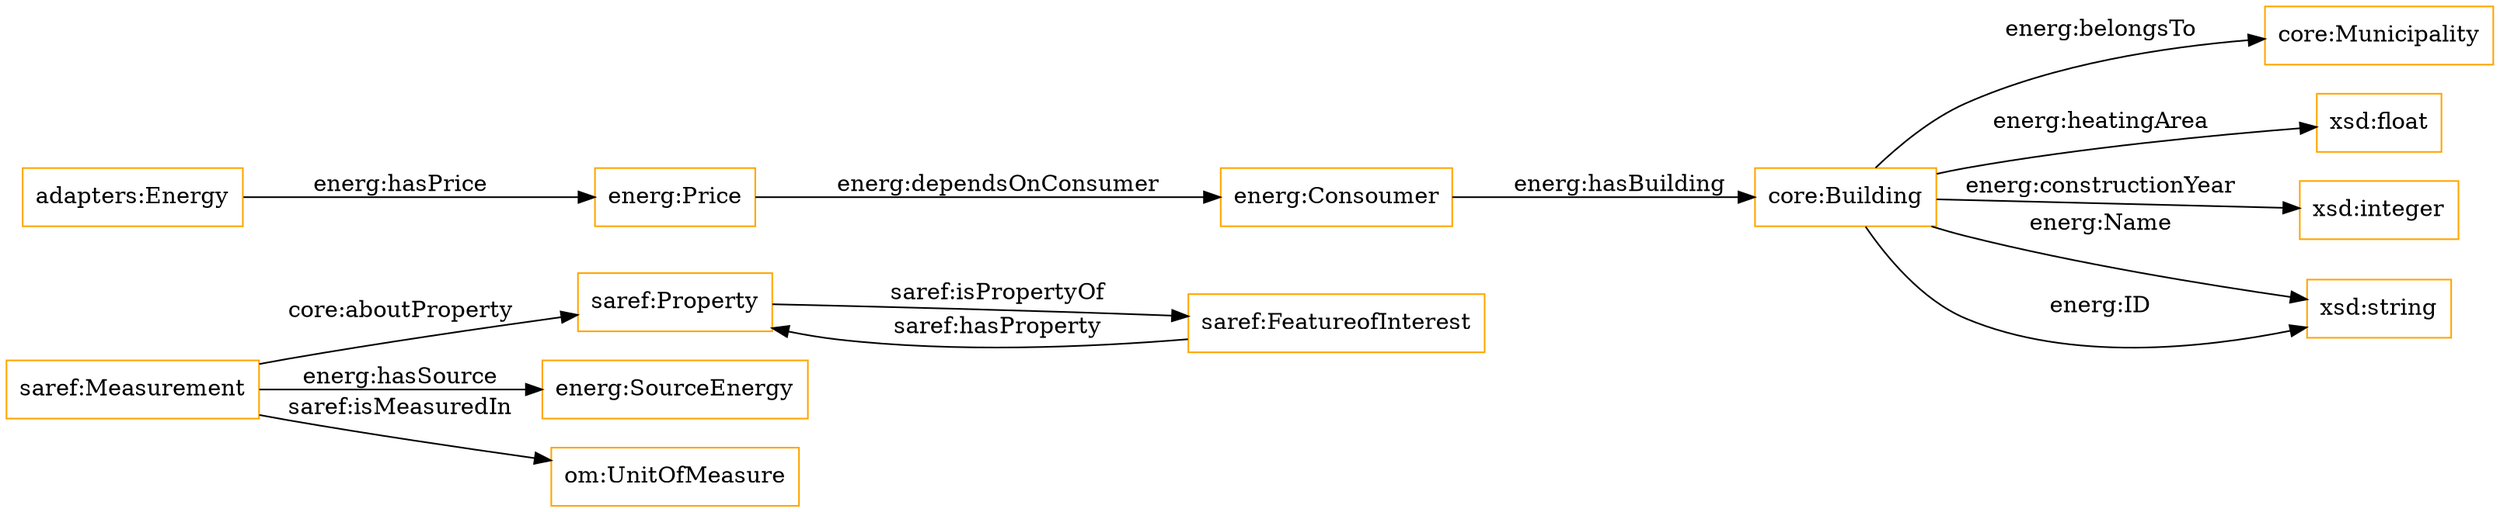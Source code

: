 digraph ar2dtool_diagram { 
rankdir=LR;
size="1501"
node [shape = rectangle, color="orange"]; "saref:Property" "energ:Price" "energ:SourceEnergy" "core:Building" "core:Municipality" "om:UnitOfMeasure" "saref:FeatureofInterest" "saref:Measurement" "energ:Consoumer" "adapters:Energy" ; /*classes style*/
	"core:Building" -> "xsd:float" [ label = "energ:heatingArea" ];
	"core:Building" -> "core:Municipality" [ label = "energ:belongsTo" ];
	"core:Building" -> "xsd:integer" [ label = "energ:constructionYear" ];
	"energ:Price" -> "energ:Consoumer" [ label = "energ:dependsOnConsumer" ];
	"saref:FeatureofInterest" -> "saref:Property" [ label = "saref:hasProperty" ];
	"adapters:Energy" -> "energ:Price" [ label = "energ:hasPrice" ];
	"saref:Measurement" -> "om:UnitOfMeasure" [ label = "saref:isMeasuredIn" ];
	"saref:Measurement" -> "saref:Property" [ label = "core:aboutProperty" ];
	"core:Building" -> "xsd:string" [ label = "energ:Name" ];
	"core:Building" -> "xsd:string" [ label = "energ:ID" ];
	"energ:Consoumer" -> "core:Building" [ label = "energ:hasBuilding" ];
	"saref:Measurement" -> "energ:SourceEnergy" [ label = "energ:hasSource" ];
	"saref:Property" -> "saref:FeatureofInterest" [ label = "saref:isPropertyOf" ];

}
